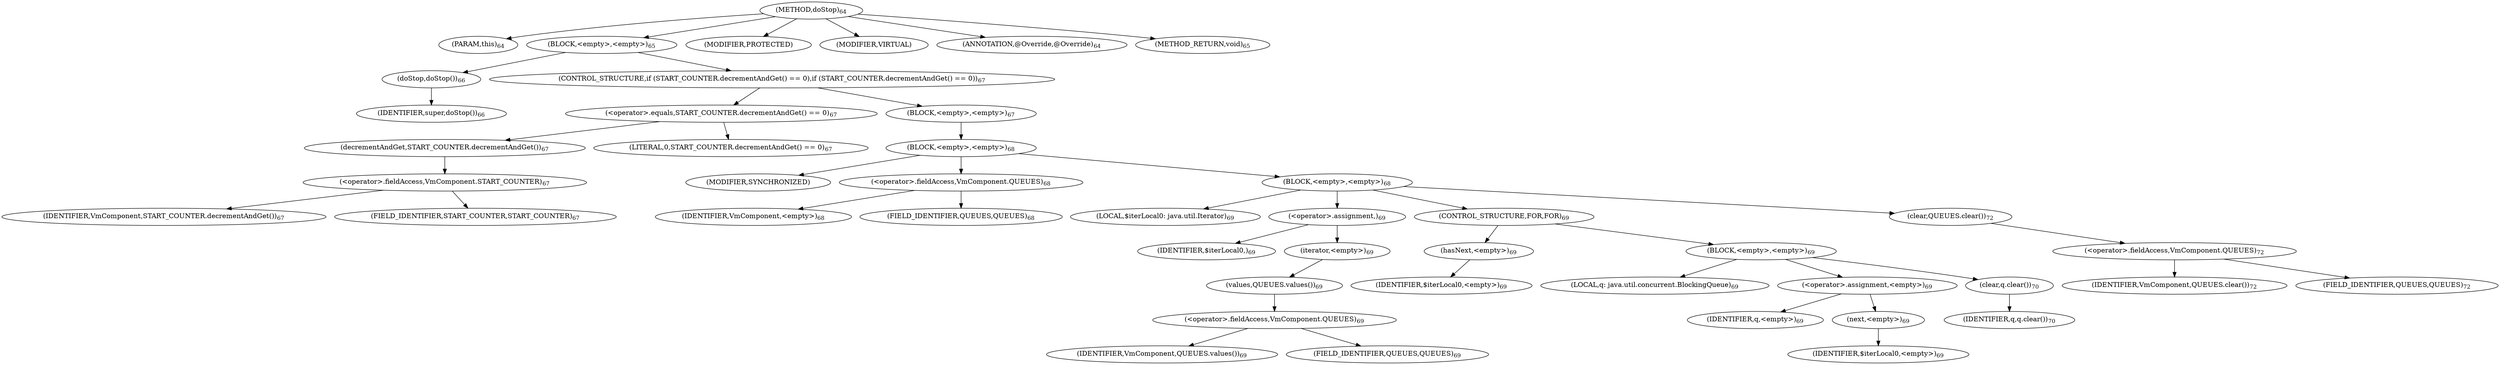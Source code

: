 digraph "doStop" {  
"100" [label = <(METHOD,doStop)<SUB>64</SUB>> ]
"101" [label = <(PARAM,this)<SUB>64</SUB>> ]
"102" [label = <(BLOCK,&lt;empty&gt;,&lt;empty&gt;)<SUB>65</SUB>> ]
"103" [label = <(doStop,doStop())<SUB>66</SUB>> ]
"104" [label = <(IDENTIFIER,super,doStop())<SUB>66</SUB>> ]
"105" [label = <(CONTROL_STRUCTURE,if (START_COUNTER.decrementAndGet() == 0),if (START_COUNTER.decrementAndGet() == 0))<SUB>67</SUB>> ]
"106" [label = <(&lt;operator&gt;.equals,START_COUNTER.decrementAndGet() == 0)<SUB>67</SUB>> ]
"107" [label = <(decrementAndGet,START_COUNTER.decrementAndGet())<SUB>67</SUB>> ]
"108" [label = <(&lt;operator&gt;.fieldAccess,VmComponent.START_COUNTER)<SUB>67</SUB>> ]
"109" [label = <(IDENTIFIER,VmComponent,START_COUNTER.decrementAndGet())<SUB>67</SUB>> ]
"110" [label = <(FIELD_IDENTIFIER,START_COUNTER,START_COUNTER)<SUB>67</SUB>> ]
"111" [label = <(LITERAL,0,START_COUNTER.decrementAndGet() == 0)<SUB>67</SUB>> ]
"112" [label = <(BLOCK,&lt;empty&gt;,&lt;empty&gt;)<SUB>67</SUB>> ]
"113" [label = <(BLOCK,&lt;empty&gt;,&lt;empty&gt;)<SUB>68</SUB>> ]
"114" [label = <(MODIFIER,SYNCHRONIZED)> ]
"115" [label = <(&lt;operator&gt;.fieldAccess,VmComponent.QUEUES)<SUB>68</SUB>> ]
"116" [label = <(IDENTIFIER,VmComponent,&lt;empty&gt;)<SUB>68</SUB>> ]
"117" [label = <(FIELD_IDENTIFIER,QUEUES,QUEUES)<SUB>68</SUB>> ]
"118" [label = <(BLOCK,&lt;empty&gt;,&lt;empty&gt;)<SUB>68</SUB>> ]
"119" [label = <(LOCAL,$iterLocal0: java.util.Iterator)<SUB>69</SUB>> ]
"120" [label = <(&lt;operator&gt;.assignment,)<SUB>69</SUB>> ]
"121" [label = <(IDENTIFIER,$iterLocal0,)<SUB>69</SUB>> ]
"122" [label = <(iterator,&lt;empty&gt;)<SUB>69</SUB>> ]
"123" [label = <(values,QUEUES.values())<SUB>69</SUB>> ]
"124" [label = <(&lt;operator&gt;.fieldAccess,VmComponent.QUEUES)<SUB>69</SUB>> ]
"125" [label = <(IDENTIFIER,VmComponent,QUEUES.values())<SUB>69</SUB>> ]
"126" [label = <(FIELD_IDENTIFIER,QUEUES,QUEUES)<SUB>69</SUB>> ]
"127" [label = <(CONTROL_STRUCTURE,FOR,FOR)<SUB>69</SUB>> ]
"128" [label = <(hasNext,&lt;empty&gt;)<SUB>69</SUB>> ]
"129" [label = <(IDENTIFIER,$iterLocal0,&lt;empty&gt;)<SUB>69</SUB>> ]
"130" [label = <(BLOCK,&lt;empty&gt;,&lt;empty&gt;)<SUB>69</SUB>> ]
"131" [label = <(LOCAL,q: java.util.concurrent.BlockingQueue)<SUB>69</SUB>> ]
"132" [label = <(&lt;operator&gt;.assignment,&lt;empty&gt;)<SUB>69</SUB>> ]
"133" [label = <(IDENTIFIER,q,&lt;empty&gt;)<SUB>69</SUB>> ]
"134" [label = <(next,&lt;empty&gt;)<SUB>69</SUB>> ]
"135" [label = <(IDENTIFIER,$iterLocal0,&lt;empty&gt;)<SUB>69</SUB>> ]
"136" [label = <(clear,q.clear())<SUB>70</SUB>> ]
"137" [label = <(IDENTIFIER,q,q.clear())<SUB>70</SUB>> ]
"138" [label = <(clear,QUEUES.clear())<SUB>72</SUB>> ]
"139" [label = <(&lt;operator&gt;.fieldAccess,VmComponent.QUEUES)<SUB>72</SUB>> ]
"140" [label = <(IDENTIFIER,VmComponent,QUEUES.clear())<SUB>72</SUB>> ]
"141" [label = <(FIELD_IDENTIFIER,QUEUES,QUEUES)<SUB>72</SUB>> ]
"142" [label = <(MODIFIER,PROTECTED)> ]
"143" [label = <(MODIFIER,VIRTUAL)> ]
"144" [label = <(ANNOTATION,@Override,@Override)<SUB>64</SUB>> ]
"145" [label = <(METHOD_RETURN,void)<SUB>65</SUB>> ]
  "100" -> "101" 
  "100" -> "102" 
  "100" -> "142" 
  "100" -> "143" 
  "100" -> "144" 
  "100" -> "145" 
  "102" -> "103" 
  "102" -> "105" 
  "103" -> "104" 
  "105" -> "106" 
  "105" -> "112" 
  "106" -> "107" 
  "106" -> "111" 
  "107" -> "108" 
  "108" -> "109" 
  "108" -> "110" 
  "112" -> "113" 
  "113" -> "114" 
  "113" -> "115" 
  "113" -> "118" 
  "115" -> "116" 
  "115" -> "117" 
  "118" -> "119" 
  "118" -> "120" 
  "118" -> "127" 
  "118" -> "138" 
  "120" -> "121" 
  "120" -> "122" 
  "122" -> "123" 
  "123" -> "124" 
  "124" -> "125" 
  "124" -> "126" 
  "127" -> "128" 
  "127" -> "130" 
  "128" -> "129" 
  "130" -> "131" 
  "130" -> "132" 
  "130" -> "136" 
  "132" -> "133" 
  "132" -> "134" 
  "134" -> "135" 
  "136" -> "137" 
  "138" -> "139" 
  "139" -> "140" 
  "139" -> "141" 
}
